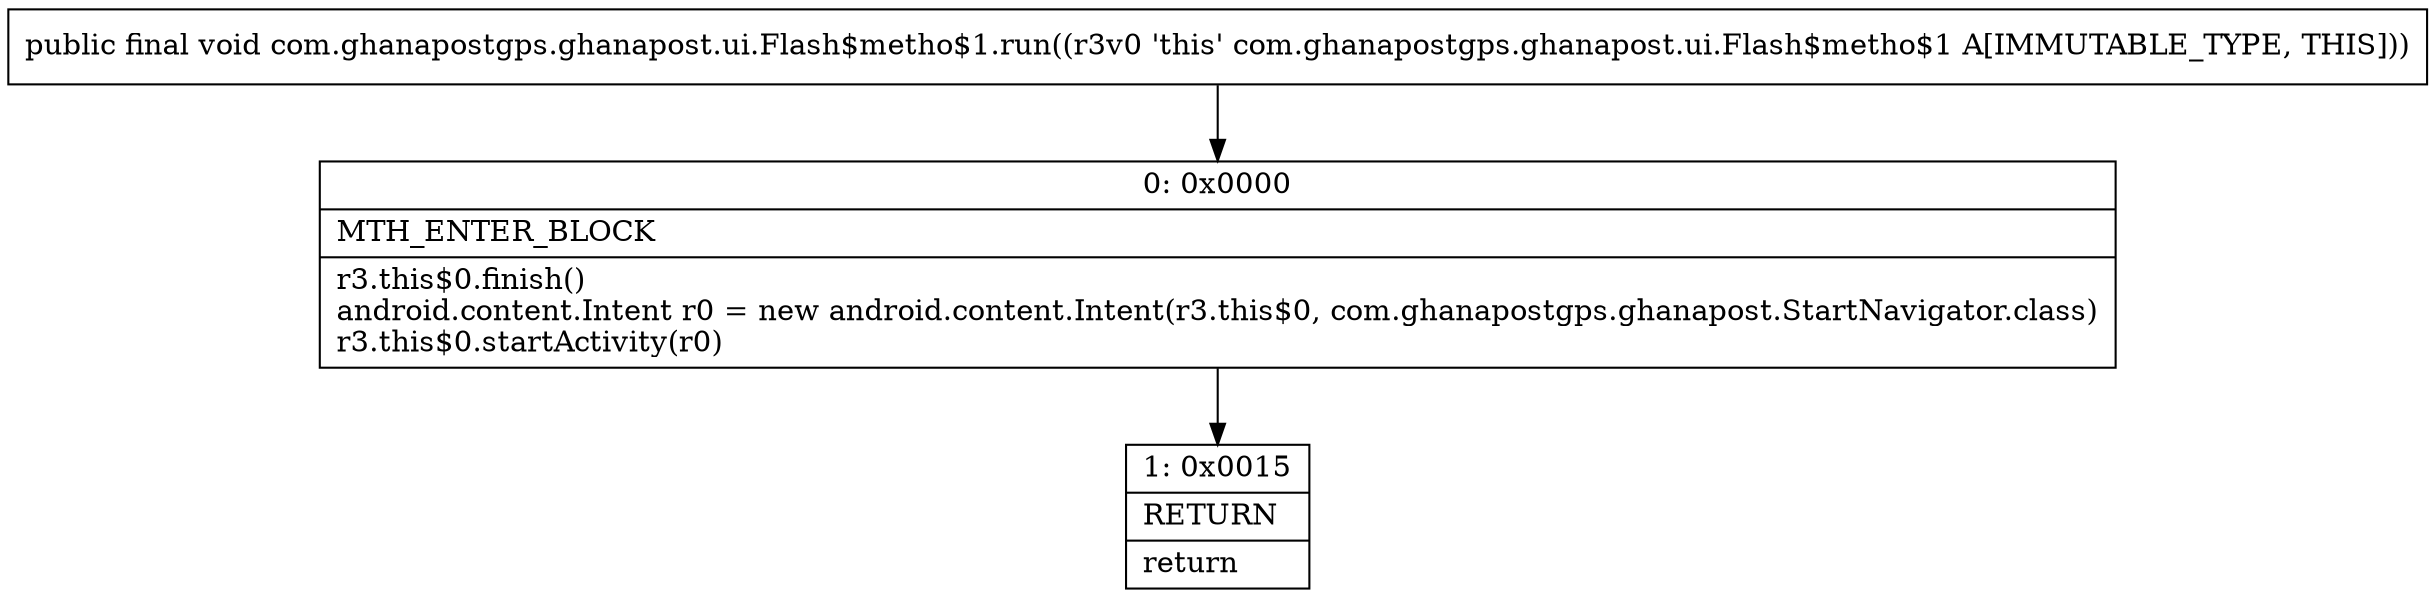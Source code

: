digraph "CFG forcom.ghanapostgps.ghanapost.ui.Flash$metho$1.run()V" {
Node_0 [shape=record,label="{0\:\ 0x0000|MTH_ENTER_BLOCK\l|r3.this$0.finish()\landroid.content.Intent r0 = new android.content.Intent(r3.this$0, com.ghanapostgps.ghanapost.StartNavigator.class)\lr3.this$0.startActivity(r0)\l}"];
Node_1 [shape=record,label="{1\:\ 0x0015|RETURN\l|return\l}"];
MethodNode[shape=record,label="{public final void com.ghanapostgps.ghanapost.ui.Flash$metho$1.run((r3v0 'this' com.ghanapostgps.ghanapost.ui.Flash$metho$1 A[IMMUTABLE_TYPE, THIS])) }"];
MethodNode -> Node_0;
Node_0 -> Node_1;
}

